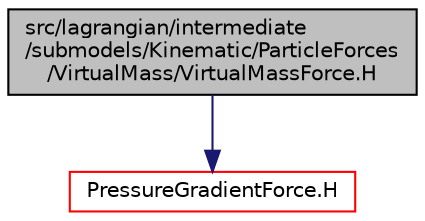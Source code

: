 digraph "src/lagrangian/intermediate/submodels/Kinematic/ParticleForces/VirtualMass/VirtualMassForce.H"
{
  bgcolor="transparent";
  edge [fontname="Helvetica",fontsize="10",labelfontname="Helvetica",labelfontsize="10"];
  node [fontname="Helvetica",fontsize="10",shape=record];
  Node1 [label="src/lagrangian/intermediate\l/submodels/Kinematic/ParticleForces\l/VirtualMass/VirtualMassForce.H",height=0.2,width=0.4,color="black", fillcolor="grey75", style="filled", fontcolor="black"];
  Node1 -> Node2 [color="midnightblue",fontsize="10",style="solid",fontname="Helvetica"];
  Node2 [label="PressureGradientForce.H",height=0.2,width=0.4,color="red",URL="$a06736.html"];
}
